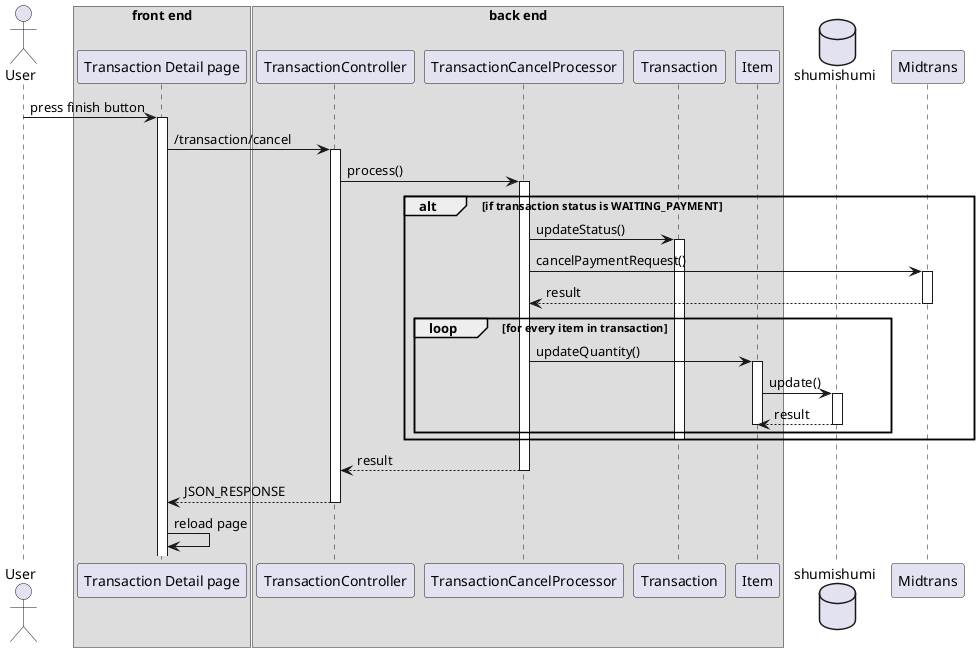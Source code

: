 @startuml template
'autonumber 1.1.1

actor User as u

box "front end"
participant "Transaction Detail page" as detail
end box

box "back end"
participant "TransactionController" as tc

participant "TransactionCancelProcessor" as finishproc

Participant "Transaction" as trx
participant "Item" as rm
end box

database shumishumi as db

participant Midtrans as mt

u -> detail++ : press finish button
detail -> tc++ : /transaction/cancel

tc -> finishproc++ : process()
alt if transaction status is WAITING_PAYMENT
    finishproc -> trx++ : updateStatus()
    finishproc -> mt++ : cancelPaymentRequest()
    return result

    loop for every item in transaction
        finishproc -> rm++ : updateQuantity()
        rm -> db++ : update()
        return result
        deactivate rm
    end

    deactivate trx
end

return result
return JSON_RESPONSE
detail -> detail : reload page

@enduml